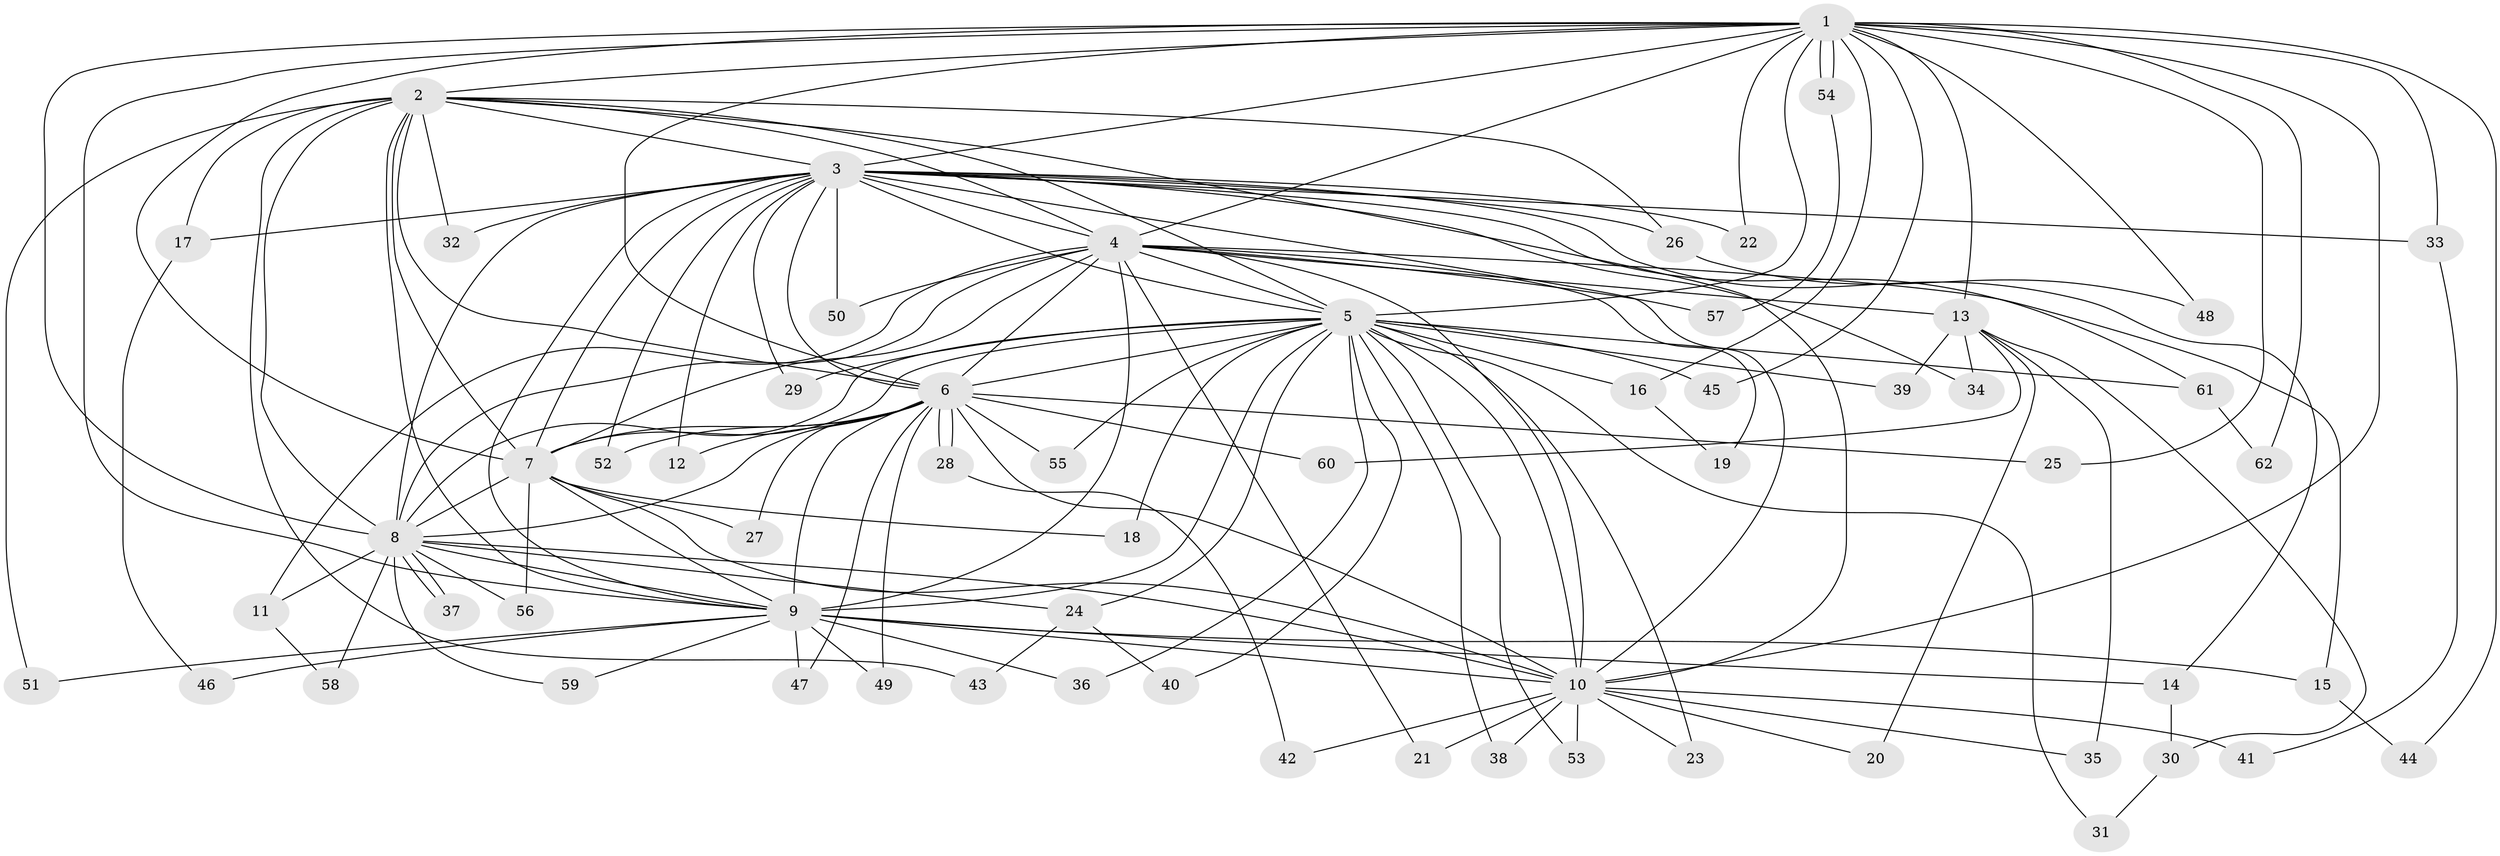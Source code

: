 // coarse degree distribution, {30: 0.02127659574468085, 12: 0.02127659574468085, 17: 0.02127659574468085, 21: 0.02127659574468085, 9: 0.02127659574468085, 10: 0.02127659574468085, 14: 0.02127659574468085, 15: 0.02127659574468085, 2: 0.6170212765957447, 8: 0.02127659574468085, 3: 0.14893617021276595, 4: 0.02127659574468085, 1: 0.02127659574468085}
// Generated by graph-tools (version 1.1) at 2025/23/03/03/25 07:23:48]
// undirected, 62 vertices, 149 edges
graph export_dot {
graph [start="1"]
  node [color=gray90,style=filled];
  1;
  2;
  3;
  4;
  5;
  6;
  7;
  8;
  9;
  10;
  11;
  12;
  13;
  14;
  15;
  16;
  17;
  18;
  19;
  20;
  21;
  22;
  23;
  24;
  25;
  26;
  27;
  28;
  29;
  30;
  31;
  32;
  33;
  34;
  35;
  36;
  37;
  38;
  39;
  40;
  41;
  42;
  43;
  44;
  45;
  46;
  47;
  48;
  49;
  50;
  51;
  52;
  53;
  54;
  55;
  56;
  57;
  58;
  59;
  60;
  61;
  62;
  1 -- 2;
  1 -- 3;
  1 -- 4;
  1 -- 5;
  1 -- 6;
  1 -- 7;
  1 -- 8;
  1 -- 9;
  1 -- 10;
  1 -- 13;
  1 -- 16;
  1 -- 22;
  1 -- 25;
  1 -- 33;
  1 -- 44;
  1 -- 45;
  1 -- 48;
  1 -- 54;
  1 -- 54;
  1 -- 62;
  2 -- 3;
  2 -- 4;
  2 -- 5;
  2 -- 6;
  2 -- 7;
  2 -- 8;
  2 -- 9;
  2 -- 10;
  2 -- 17;
  2 -- 26;
  2 -- 32;
  2 -- 43;
  2 -- 51;
  3 -- 4;
  3 -- 5;
  3 -- 6;
  3 -- 7;
  3 -- 8;
  3 -- 9;
  3 -- 10;
  3 -- 12;
  3 -- 14;
  3 -- 17;
  3 -- 22;
  3 -- 26;
  3 -- 29;
  3 -- 32;
  3 -- 33;
  3 -- 34;
  3 -- 50;
  3 -- 52;
  3 -- 61;
  4 -- 5;
  4 -- 6;
  4 -- 7;
  4 -- 8;
  4 -- 9;
  4 -- 10;
  4 -- 11;
  4 -- 13;
  4 -- 15;
  4 -- 19;
  4 -- 21;
  4 -- 50;
  4 -- 57;
  5 -- 6;
  5 -- 7;
  5 -- 8;
  5 -- 9;
  5 -- 10;
  5 -- 16;
  5 -- 18;
  5 -- 23;
  5 -- 24;
  5 -- 29;
  5 -- 31;
  5 -- 36;
  5 -- 38;
  5 -- 39;
  5 -- 40;
  5 -- 45;
  5 -- 53;
  5 -- 55;
  5 -- 61;
  6 -- 7;
  6 -- 8;
  6 -- 9;
  6 -- 10;
  6 -- 12;
  6 -- 25;
  6 -- 27;
  6 -- 28;
  6 -- 28;
  6 -- 47;
  6 -- 49;
  6 -- 52;
  6 -- 55;
  6 -- 60;
  7 -- 8;
  7 -- 9;
  7 -- 10;
  7 -- 18;
  7 -- 27;
  7 -- 56;
  8 -- 9;
  8 -- 10;
  8 -- 11;
  8 -- 24;
  8 -- 37;
  8 -- 37;
  8 -- 56;
  8 -- 58;
  8 -- 59;
  9 -- 10;
  9 -- 14;
  9 -- 15;
  9 -- 36;
  9 -- 46;
  9 -- 47;
  9 -- 49;
  9 -- 51;
  9 -- 59;
  10 -- 20;
  10 -- 21;
  10 -- 23;
  10 -- 35;
  10 -- 38;
  10 -- 41;
  10 -- 42;
  10 -- 53;
  11 -- 58;
  13 -- 20;
  13 -- 30;
  13 -- 34;
  13 -- 35;
  13 -- 39;
  13 -- 60;
  14 -- 30;
  15 -- 44;
  16 -- 19;
  17 -- 46;
  24 -- 40;
  24 -- 43;
  26 -- 48;
  28 -- 42;
  30 -- 31;
  33 -- 41;
  54 -- 57;
  61 -- 62;
}
